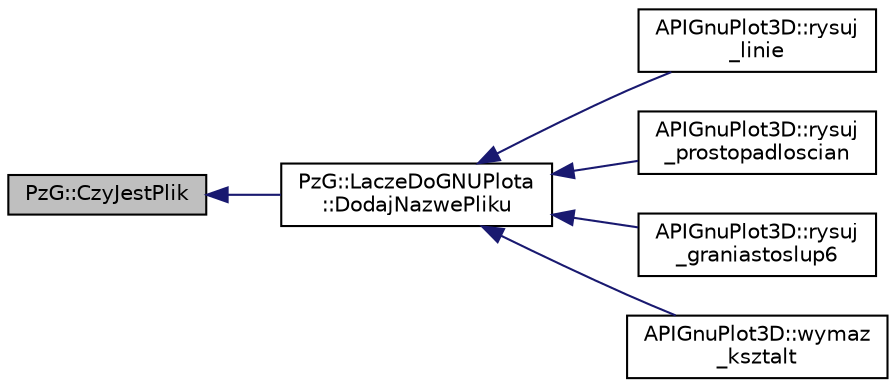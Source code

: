 digraph "PzG::CzyJestPlik"
{
  edge [fontname="Helvetica",fontsize="10",labelfontname="Helvetica",labelfontsize="10"];
  node [fontname="Helvetica",fontsize="10",shape=record];
  rankdir="LR";
  Node1 [label="PzG::CzyJestPlik",height=0.2,width=0.4,color="black", fillcolor="grey75", style="filled", fontcolor="black"];
  Node1 -> Node2 [dir="back",color="midnightblue",fontsize="10",style="solid",fontname="Helvetica"];
  Node2 [label="PzG::LaczeDoGNUPlota\l::DodajNazwePliku",height=0.2,width=0.4,color="black", fillcolor="white", style="filled",URL="$class_pz_g_1_1_lacze_do_g_n_u_plota.html#ac0f60983068ff02b2e85d6fe2fa9882c",tooltip="Dodaje nazwę pliku. "];
  Node2 -> Node3 [dir="back",color="midnightblue",fontsize="10",style="solid",fontname="Helvetica"];
  Node3 [label="APIGnuPlot3D::rysuj\l_linie",height=0.2,width=0.4,color="black", fillcolor="white", style="filled",URL="$class_a_p_i_gnu_plot3_d.html#a64c427cfb58bb2164ce8ecf7ec6e5202"];
  Node2 -> Node4 [dir="back",color="midnightblue",fontsize="10",style="solid",fontname="Helvetica"];
  Node4 [label="APIGnuPlot3D::rysuj\l_prostopadloscian",height=0.2,width=0.4,color="black", fillcolor="white", style="filled",URL="$class_a_p_i_gnu_plot3_d.html#a37b877d2baa3a2b1f7dd31dab9bfaa20"];
  Node2 -> Node5 [dir="back",color="midnightblue",fontsize="10",style="solid",fontname="Helvetica"];
  Node5 [label="APIGnuPlot3D::rysuj\l_graniastoslup6",height=0.2,width=0.4,color="black", fillcolor="white", style="filled",URL="$class_a_p_i_gnu_plot3_d.html#a0cd2d2acf54bec43479fdaa7e6baae96"];
  Node2 -> Node6 [dir="back",color="midnightblue",fontsize="10",style="solid",fontname="Helvetica"];
  Node6 [label="APIGnuPlot3D::wymaz\l_ksztalt",height=0.2,width=0.4,color="black", fillcolor="white", style="filled",URL="$class_a_p_i_gnu_plot3_d.html#a25114ee88943eb8b385fdf82af03561c"];
}
